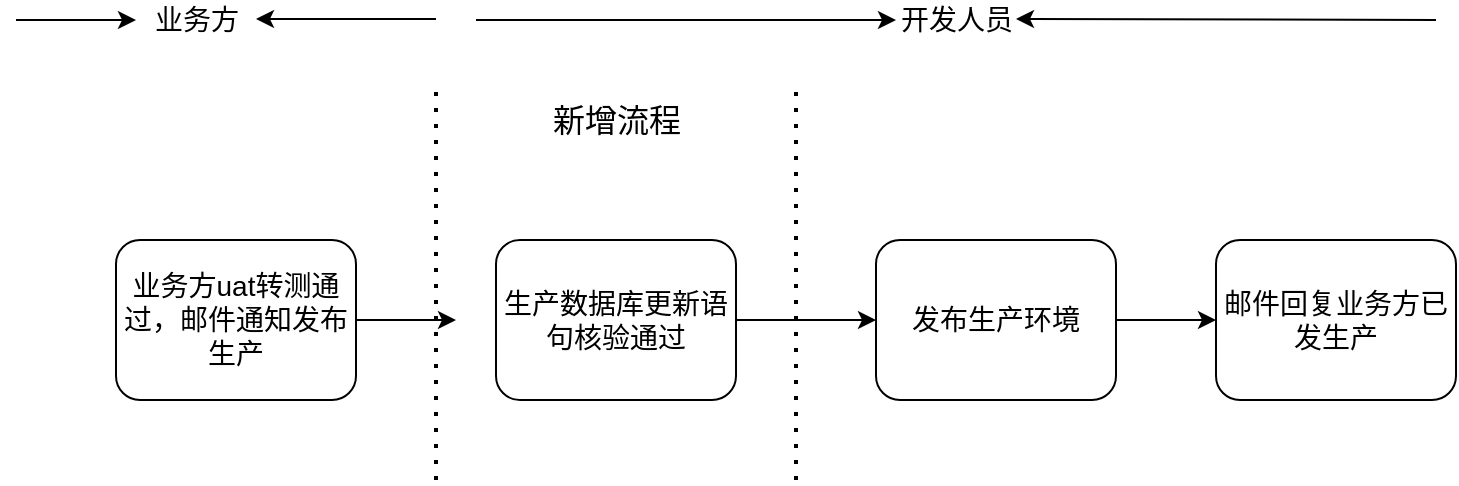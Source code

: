 <mxfile version="14.9.4" type="github">
  <diagram id="NyKh7jYhSJma8Dnq37jw" name="Page-1">
    <mxGraphModel dx="1298" dy="634" grid="1" gridSize="10" guides="1" tooltips="1" connect="1" arrows="1" fold="1" page="1" pageScale="1" pageWidth="827" pageHeight="1169" math="0" shadow="0">
      <root>
        <mxCell id="0" />
        <mxCell id="1" parent="0" />
        <mxCell id="RI50vxsG2orb1oKf74Yb-12" style="edgeStyle=orthogonalEdgeStyle;rounded=0;orthogonalLoop=1;jettySize=auto;html=1;fontSize=14;" edge="1" parent="1" source="RI50vxsG2orb1oKf74Yb-1">
          <mxGeometry relative="1" as="geometry">
            <mxPoint x="310" y="280" as="targetPoint" />
          </mxGeometry>
        </mxCell>
        <mxCell id="RI50vxsG2orb1oKf74Yb-1" value="业务方uat转测通过，邮件通知发布生产" style="rounded=1;whiteSpace=wrap;html=1;fontSize=14;" vertex="1" parent="1">
          <mxGeometry x="140" y="240" width="120" height="80" as="geometry" />
        </mxCell>
        <mxCell id="RI50vxsG2orb1oKf74Yb-13" value="" style="edgeStyle=orthogonalEdgeStyle;rounded=0;orthogonalLoop=1;jettySize=auto;html=1;fontSize=14;" edge="1" parent="1" source="RI50vxsG2orb1oKf74Yb-2" target="RI50vxsG2orb1oKf74Yb-6">
          <mxGeometry relative="1" as="geometry" />
        </mxCell>
        <mxCell id="RI50vxsG2orb1oKf74Yb-2" value="生产数据库更新语句核验通过" style="rounded=1;whiteSpace=wrap;html=1;fontSize=14;" vertex="1" parent="1">
          <mxGeometry x="330" y="240" width="120" height="80" as="geometry" />
        </mxCell>
        <mxCell id="RI50vxsG2orb1oKf74Yb-3" value="" style="endArrow=none;dashed=1;html=1;dashPattern=1 3;strokeWidth=2;" edge="1" parent="1">
          <mxGeometry width="50" height="50" relative="1" as="geometry">
            <mxPoint x="300" y="360" as="sourcePoint" />
            <mxPoint x="300" y="160" as="targetPoint" />
          </mxGeometry>
        </mxCell>
        <mxCell id="RI50vxsG2orb1oKf74Yb-4" value="" style="endArrow=none;dashed=1;html=1;dashPattern=1 3;strokeWidth=2;" edge="1" parent="1">
          <mxGeometry width="50" height="50" relative="1" as="geometry">
            <mxPoint x="480" y="360" as="sourcePoint" />
            <mxPoint x="480" y="160" as="targetPoint" />
          </mxGeometry>
        </mxCell>
        <mxCell id="RI50vxsG2orb1oKf74Yb-5" value="新增流程" style="text;html=1;align=center;verticalAlign=middle;resizable=0;points=[];autosize=1;strokeColor=none;fontSize=16;" vertex="1" parent="1">
          <mxGeometry x="350" y="170" width="80" height="20" as="geometry" />
        </mxCell>
        <mxCell id="RI50vxsG2orb1oKf74Yb-10" style="edgeStyle=orthogonalEdgeStyle;rounded=0;orthogonalLoop=1;jettySize=auto;html=1;entryX=0;entryY=0.5;entryDx=0;entryDy=0;" edge="1" parent="1" source="RI50vxsG2orb1oKf74Yb-6" target="RI50vxsG2orb1oKf74Yb-7">
          <mxGeometry relative="1" as="geometry" />
        </mxCell>
        <mxCell id="RI50vxsG2orb1oKf74Yb-6" value="发布生产环境" style="rounded=1;whiteSpace=wrap;html=1;fontSize=14;" vertex="1" parent="1">
          <mxGeometry x="520" y="240" width="120" height="80" as="geometry" />
        </mxCell>
        <mxCell id="RI50vxsG2orb1oKf74Yb-7" value="邮件回复业务方已发生产" style="rounded=1;whiteSpace=wrap;html=1;fontSize=14;" vertex="1" parent="1">
          <mxGeometry x="690" y="240" width="120" height="80" as="geometry" />
        </mxCell>
        <mxCell id="RI50vxsG2orb1oKf74Yb-14" value="" style="endArrow=classic;html=1;fontSize=14;" edge="1" parent="1">
          <mxGeometry width="50" height="50" relative="1" as="geometry">
            <mxPoint x="90" y="130" as="sourcePoint" />
            <mxPoint x="150" y="130" as="targetPoint" />
          </mxGeometry>
        </mxCell>
        <mxCell id="RI50vxsG2orb1oKf74Yb-15" value="业务方" style="text;html=1;align=center;verticalAlign=middle;resizable=0;points=[];autosize=1;strokeColor=none;fontSize=14;" vertex="1" parent="1">
          <mxGeometry x="150" y="120" width="60" height="20" as="geometry" />
        </mxCell>
        <mxCell id="RI50vxsG2orb1oKf74Yb-16" value="" style="endArrow=classic;html=1;fontSize=14;" edge="1" parent="1">
          <mxGeometry width="50" height="50" relative="1" as="geometry">
            <mxPoint x="300" y="129.5" as="sourcePoint" />
            <mxPoint x="210" y="129.5" as="targetPoint" />
          </mxGeometry>
        </mxCell>
        <mxCell id="RI50vxsG2orb1oKf74Yb-17" value="" style="endArrow=classic;html=1;fontSize=14;" edge="1" parent="1">
          <mxGeometry width="50" height="50" relative="1" as="geometry">
            <mxPoint x="320" y="130" as="sourcePoint" />
            <mxPoint x="530" y="130" as="targetPoint" />
          </mxGeometry>
        </mxCell>
        <mxCell id="RI50vxsG2orb1oKf74Yb-18" value="开发人员" style="text;html=1;align=center;verticalAlign=middle;resizable=0;points=[];autosize=1;strokeColor=none;fontSize=14;" vertex="1" parent="1">
          <mxGeometry x="525" y="120" width="70" height="20" as="geometry" />
        </mxCell>
        <mxCell id="RI50vxsG2orb1oKf74Yb-19" value="" style="endArrow=classic;html=1;fontSize=14;" edge="1" parent="1">
          <mxGeometry width="50" height="50" relative="1" as="geometry">
            <mxPoint x="800" y="130" as="sourcePoint" />
            <mxPoint x="590" y="129.5" as="targetPoint" />
          </mxGeometry>
        </mxCell>
      </root>
    </mxGraphModel>
  </diagram>
</mxfile>
